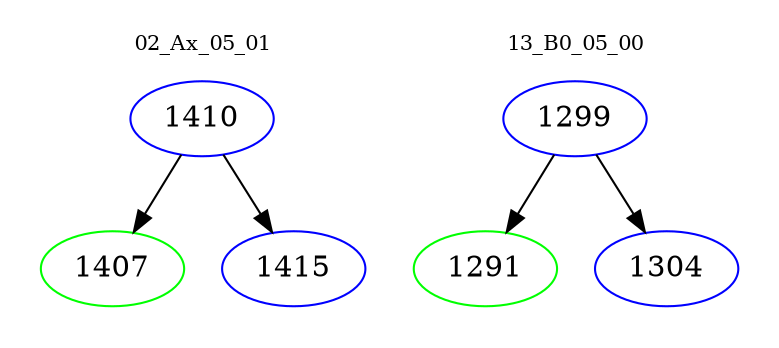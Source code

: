 digraph{
subgraph cluster_0 {
color = white
label = "02_Ax_05_01";
fontsize=10;
T0_1410 [label="1410", color="blue"]
T0_1410 -> T0_1407 [color="black"]
T0_1407 [label="1407", color="green"]
T0_1410 -> T0_1415 [color="black"]
T0_1415 [label="1415", color="blue"]
}
subgraph cluster_1 {
color = white
label = "13_B0_05_00";
fontsize=10;
T1_1299 [label="1299", color="blue"]
T1_1299 -> T1_1291 [color="black"]
T1_1291 [label="1291", color="green"]
T1_1299 -> T1_1304 [color="black"]
T1_1304 [label="1304", color="blue"]
}
}
